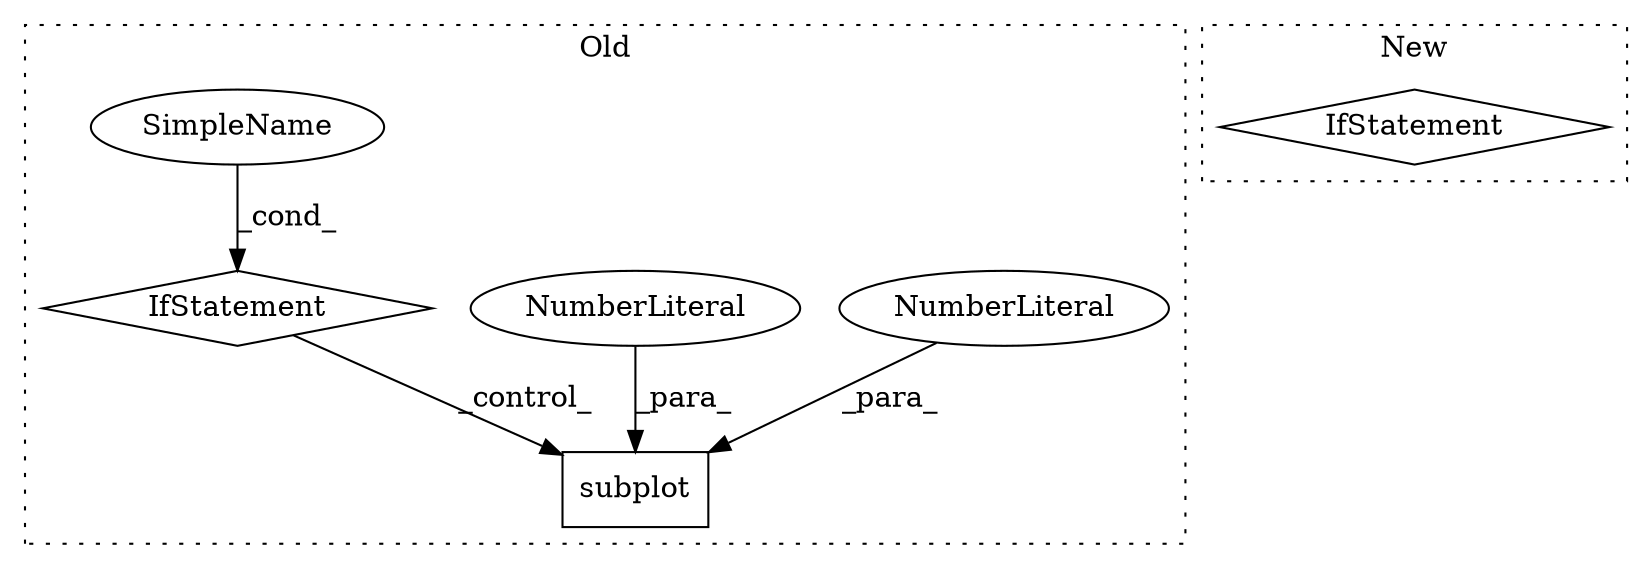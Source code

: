 digraph G {
subgraph cluster0 {
1 [label="subplot" a="32" s="7053,7064" l="8,1" shape="box"];
3 [label="NumberLiteral" a="34" s="7063" l="1" shape="ellipse"];
4 [label="NumberLiteral" a="34" s="7061" l="1" shape="ellipse"];
5 [label="IfStatement" a="25" s="6939,6967" l="4,2" shape="diamond"];
6 [label="SimpleName" a="42" s="" l="" shape="ellipse"];
label = "Old";
style="dotted";
}
subgraph cluster1 {
2 [label="IfStatement" a="25" s="7106" l="3" shape="diamond"];
label = "New";
style="dotted";
}
3 -> 1 [label="_para_"];
4 -> 1 [label="_para_"];
5 -> 1 [label="_control_"];
6 -> 5 [label="_cond_"];
}